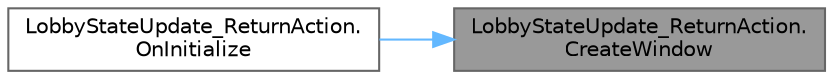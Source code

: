 digraph "LobbyStateUpdate_ReturnAction.CreateWindow"
{
 // LATEX_PDF_SIZE
  bgcolor="transparent";
  edge [fontname=Helvetica,fontsize=10,labelfontname=Helvetica,labelfontsize=10];
  node [fontname=Helvetica,fontsize=10,shape=box,height=0.2,width=0.4];
  rankdir="RL";
  Node1 [id="Node000001",label="LobbyStateUpdate_ReturnAction.\lCreateWindow",height=0.2,width=0.4,color="gray40", fillcolor="grey60", style="filled", fontcolor="black",tooltip=" "];
  Node1 -> Node2 [id="edge1_Node000001_Node000002",dir="back",color="steelblue1",style="solid",tooltip=" "];
  Node2 [id="Node000002",label="LobbyStateUpdate_ReturnAction.\lOnInitialize",height=0.2,width=0.4,color="grey40", fillcolor="white", style="filled",URL="$class_lobby_state_update___return_action.html#ac790a3db8e0b1260e2faf6d6af11376a",tooltip="初期処理"];
}
